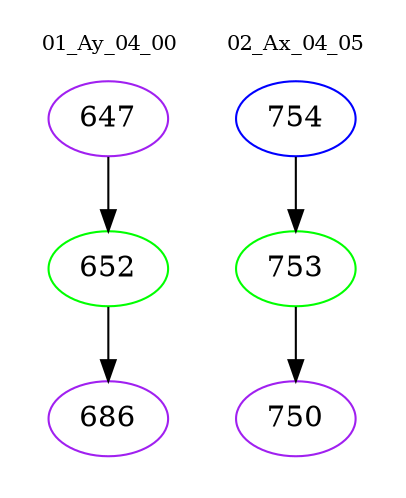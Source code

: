 digraph{
subgraph cluster_0 {
color = white
label = "01_Ay_04_00";
fontsize=10;
T0_647 [label="647", color="purple"]
T0_647 -> T0_652 [color="black"]
T0_652 [label="652", color="green"]
T0_652 -> T0_686 [color="black"]
T0_686 [label="686", color="purple"]
}
subgraph cluster_1 {
color = white
label = "02_Ax_04_05";
fontsize=10;
T1_754 [label="754", color="blue"]
T1_754 -> T1_753 [color="black"]
T1_753 [label="753", color="green"]
T1_753 -> T1_750 [color="black"]
T1_750 [label="750", color="purple"]
}
}
